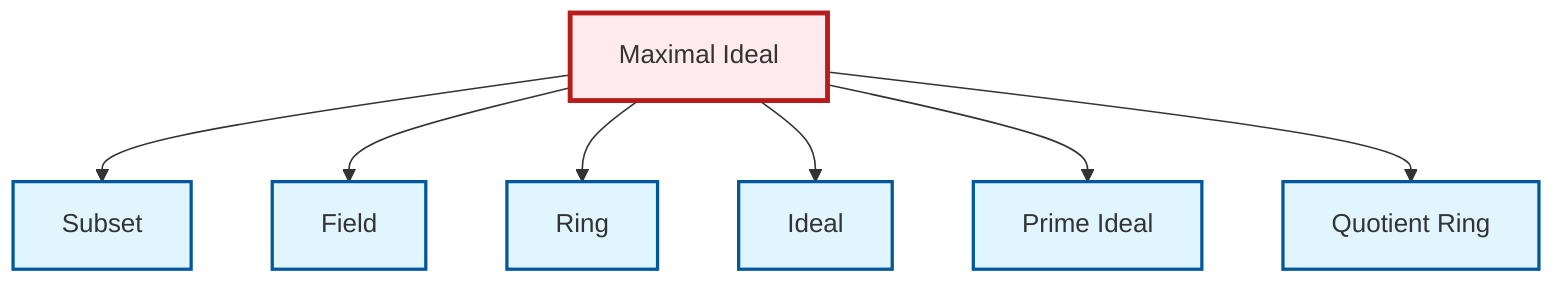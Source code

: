 graph TD
    classDef definition fill:#e1f5fe,stroke:#01579b,stroke-width:2px
    classDef theorem fill:#f3e5f5,stroke:#4a148c,stroke-width:2px
    classDef axiom fill:#fff3e0,stroke:#e65100,stroke-width:2px
    classDef example fill:#e8f5e9,stroke:#1b5e20,stroke-width:2px
    classDef current fill:#ffebee,stroke:#b71c1c,stroke-width:3px
    def-quotient-ring["Quotient Ring"]:::definition
    def-ideal["Ideal"]:::definition
    def-ring["Ring"]:::definition
    def-field["Field"]:::definition
    def-prime-ideal["Prime Ideal"]:::definition
    def-subset["Subset"]:::definition
    def-maximal-ideal["Maximal Ideal"]:::definition
    def-maximal-ideal --> def-subset
    def-maximal-ideal --> def-field
    def-maximal-ideal --> def-ring
    def-maximal-ideal --> def-ideal
    def-maximal-ideal --> def-prime-ideal
    def-maximal-ideal --> def-quotient-ring
    class def-maximal-ideal current
